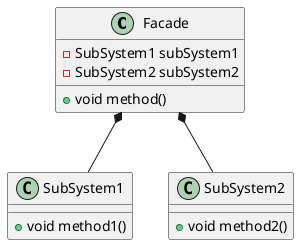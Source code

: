 @startuml

class Facade {
    - SubSystem1 subSystem1
    - SubSystem2 subSystem2
    + void method()
}
class SubSystem1 {
    + void method1()
}
class SubSystem2 {
    + void method2()
}
Facade *-- SubSystem1
Facade *-- SubSystem2

@enduml